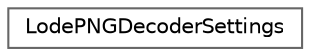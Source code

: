 digraph "类继承关系图"
{
 // LATEX_PDF_SIZE
  bgcolor="transparent";
  edge [fontname=Helvetica,fontsize=10,labelfontname=Helvetica,labelfontsize=10];
  node [fontname=Helvetica,fontsize=10,shape=box,height=0.2,width=0.4];
  rankdir="LR";
  Node0 [id="Node000000",label="LodePNGDecoderSettings",height=0.2,width=0.4,color="grey40", fillcolor="white", style="filled",URL="$struct_lode_p_n_g_decoder_settings.html",tooltip=" "];
}
